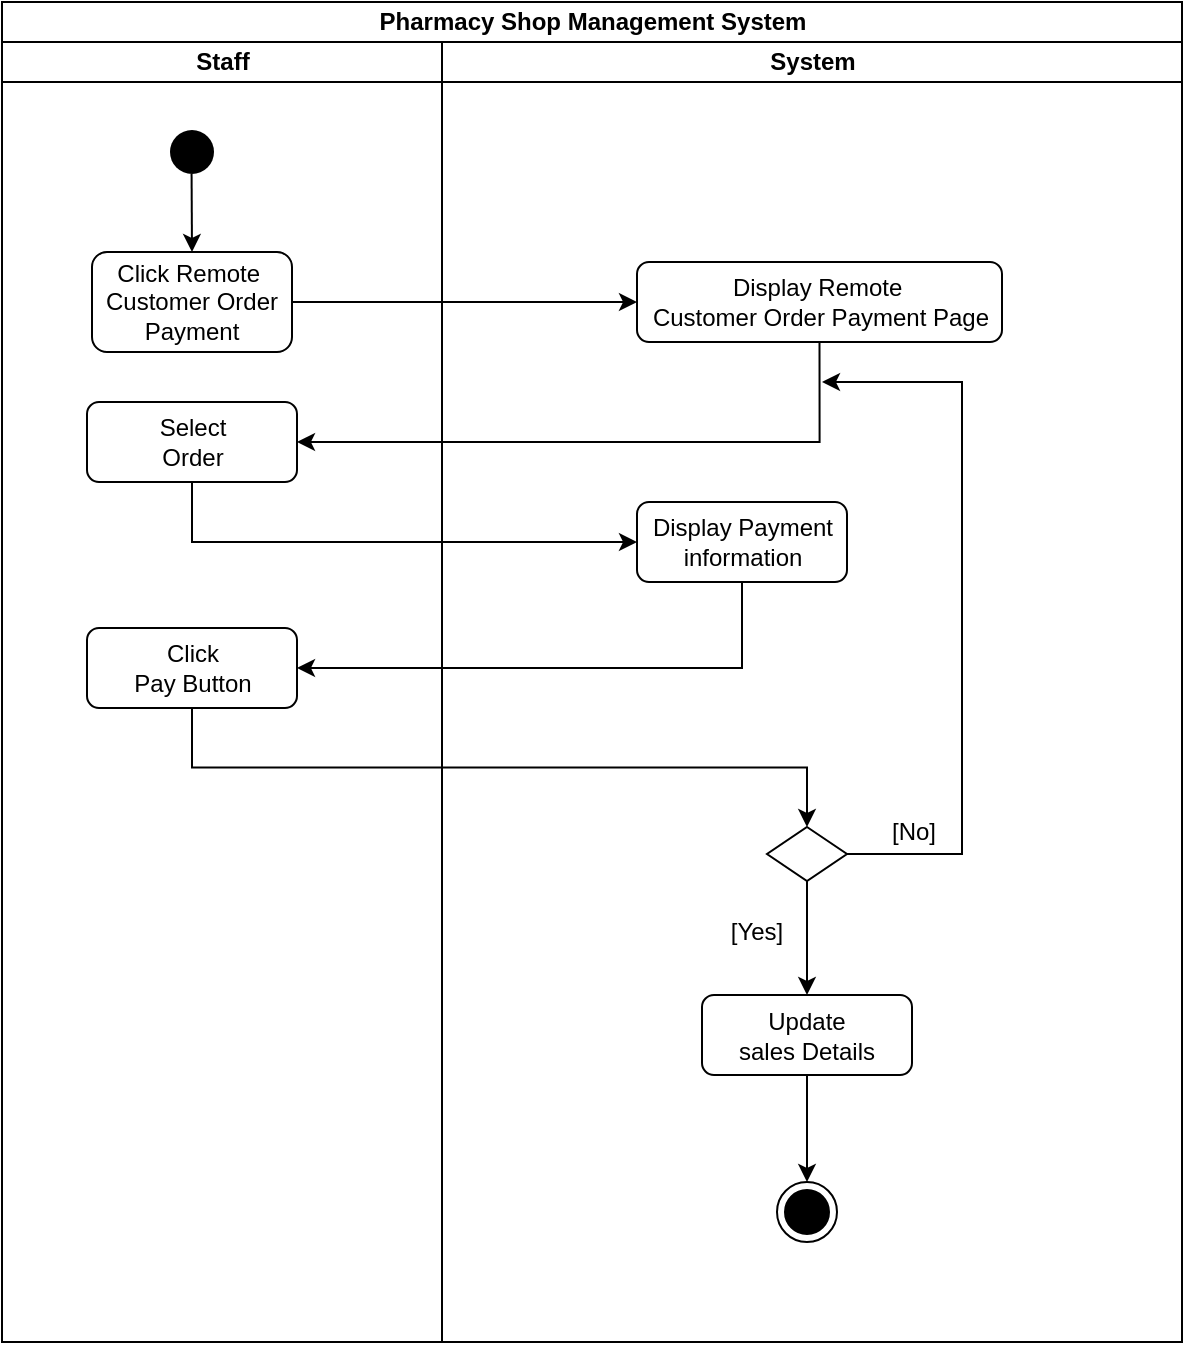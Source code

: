 <mxfile version="21.8.2" type="device">
  <diagram name="Page-1" id="e7e014a7-5840-1c2e-5031-d8a46d1fe8dd">
    <mxGraphModel dx="1050" dy="534" grid="1" gridSize="10" guides="1" tooltips="1" connect="1" arrows="1" fold="1" page="1" pageScale="1" pageWidth="1169" pageHeight="826" background="none" math="0" shadow="0">
      <root>
        <mxCell id="0" />
        <mxCell id="1" parent="0" />
        <mxCell id="5HN4UKg1Xnu_4getq7X6-49" value="Pharmacy Shop Management System" style="swimlane;childLayout=stackLayout;resizeParent=1;resizeParentMax=0;startSize=20;html=1;" parent="1" vertex="1">
          <mxGeometry x="220" y="60" width="590" height="670" as="geometry" />
        </mxCell>
        <mxCell id="5HN4UKg1Xnu_4getq7X6-50" value="Staff" style="swimlane;startSize=20;html=1;" parent="5HN4UKg1Xnu_4getq7X6-49" vertex="1">
          <mxGeometry y="20" width="220" height="650" as="geometry" />
        </mxCell>
        <mxCell id="5HN4UKg1Xnu_4getq7X6-69" style="rounded=0;orthogonalLoop=1;jettySize=auto;html=1;exitX=0.493;exitY=0.867;exitDx=0;exitDy=0;entryX=0.5;entryY=0;entryDx=0;entryDy=0;exitPerimeter=0;" parent="5HN4UKg1Xnu_4getq7X6-50" source="5" target="5HN4UKg1Xnu_4getq7X6-56" edge="1">
          <mxGeometry relative="1" as="geometry" />
        </mxCell>
        <mxCell id="5" value="" style="ellipse;shape=startState;fillColor=#000000;strokeColor=none;" parent="5HN4UKg1Xnu_4getq7X6-50" vertex="1">
          <mxGeometry x="80" y="40" width="30" height="30" as="geometry" />
        </mxCell>
        <mxCell id="5HN4UKg1Xnu_4getq7X6-56" value="Click Remote&amp;nbsp;&lt;br style=&quot;border-color: var(--border-color);&quot;&gt;Customer Order&lt;br&gt;Payment" style="rounded=1;whiteSpace=wrap;html=1;" parent="5HN4UKg1Xnu_4getq7X6-50" vertex="1">
          <mxGeometry x="45" y="105" width="100" height="50" as="geometry" />
        </mxCell>
        <mxCell id="5HN4UKg1Xnu_4getq7X6-98" value="Select&lt;br&gt;Order" style="rounded=1;whiteSpace=wrap;html=1;" parent="5HN4UKg1Xnu_4getq7X6-50" vertex="1">
          <mxGeometry x="42.5" y="180" width="105" height="40" as="geometry" />
        </mxCell>
        <mxCell id="m0uHN0fnXdyNOFm_q_yZ-54" value="Click&lt;br&gt;Pay Button" style="rounded=1;whiteSpace=wrap;html=1;" parent="5HN4UKg1Xnu_4getq7X6-50" vertex="1">
          <mxGeometry x="42.5" y="293" width="105" height="40" as="geometry" />
        </mxCell>
        <mxCell id="m0uHN0fnXdyNOFm_q_yZ-76" style="edgeStyle=orthogonalEdgeStyle;rounded=0;orthogonalLoop=1;jettySize=auto;html=1;exitX=1;exitY=0.5;exitDx=0;exitDy=0;entryX=0;entryY=0.5;entryDx=0;entryDy=0;" parent="5HN4UKg1Xnu_4getq7X6-49" source="5HN4UKg1Xnu_4getq7X6-56" target="m0uHN0fnXdyNOFm_q_yZ-75" edge="1">
          <mxGeometry relative="1" as="geometry" />
        </mxCell>
        <mxCell id="m0uHN0fnXdyNOFm_q_yZ-77" style="edgeStyle=orthogonalEdgeStyle;rounded=0;orthogonalLoop=1;jettySize=auto;html=1;exitX=0.5;exitY=1;exitDx=0;exitDy=0;entryX=1;entryY=0.5;entryDx=0;entryDy=0;" parent="5HN4UKg1Xnu_4getq7X6-49" source="m0uHN0fnXdyNOFm_q_yZ-75" target="5HN4UKg1Xnu_4getq7X6-98" edge="1">
          <mxGeometry relative="1" as="geometry" />
        </mxCell>
        <mxCell id="m0uHN0fnXdyNOFm_q_yZ-92" style="edgeStyle=orthogonalEdgeStyle;rounded=0;orthogonalLoop=1;jettySize=auto;html=1;exitX=0.5;exitY=1;exitDx=0;exitDy=0;entryX=0;entryY=0.5;entryDx=0;entryDy=0;" parent="5HN4UKg1Xnu_4getq7X6-49" source="5HN4UKg1Xnu_4getq7X6-98" target="m0uHN0fnXdyNOFm_q_yZ-91" edge="1">
          <mxGeometry relative="1" as="geometry" />
        </mxCell>
        <mxCell id="m0uHN0fnXdyNOFm_q_yZ-93" style="edgeStyle=orthogonalEdgeStyle;rounded=0;orthogonalLoop=1;jettySize=auto;html=1;exitX=0.5;exitY=1;exitDx=0;exitDy=0;entryX=1;entryY=0.5;entryDx=0;entryDy=0;" parent="5HN4UKg1Xnu_4getq7X6-49" source="m0uHN0fnXdyNOFm_q_yZ-91" target="m0uHN0fnXdyNOFm_q_yZ-54" edge="1">
          <mxGeometry relative="1" as="geometry" />
        </mxCell>
        <mxCell id="m0uHN0fnXdyNOFm_q_yZ-94" style="edgeStyle=orthogonalEdgeStyle;rounded=0;orthogonalLoop=1;jettySize=auto;html=1;exitX=0.5;exitY=1;exitDx=0;exitDy=0;entryX=0.5;entryY=0;entryDx=0;entryDy=0;" parent="5HN4UKg1Xnu_4getq7X6-49" source="m0uHN0fnXdyNOFm_q_yZ-54" target="m0uHN0fnXdyNOFm_q_yZ-53" edge="1">
          <mxGeometry relative="1" as="geometry" />
        </mxCell>
        <mxCell id="5HN4UKg1Xnu_4getq7X6-51" value="System" style="swimlane;startSize=20;html=1;" parent="5HN4UKg1Xnu_4getq7X6-49" vertex="1">
          <mxGeometry x="220" y="20" width="370" height="650" as="geometry" />
        </mxCell>
        <mxCell id="5HN4UKg1Xnu_4getq7X6-85" value="[No]" style="text;html=1;strokeColor=none;fillColor=none;align=center;verticalAlign=middle;whiteSpace=wrap;rounded=0;" parent="5HN4UKg1Xnu_4getq7X6-51" vertex="1">
          <mxGeometry x="197.5" y="380" width="76" height="30" as="geometry" />
        </mxCell>
        <mxCell id="m0uHN0fnXdyNOFm_q_yZ-81" style="edgeStyle=orthogonalEdgeStyle;rounded=0;orthogonalLoop=1;jettySize=auto;html=1;exitX=0.5;exitY=1;exitDx=0;exitDy=0;entryX=0.5;entryY=0;entryDx=0;entryDy=0;" parent="5HN4UKg1Xnu_4getq7X6-51" source="m0uHN0fnXdyNOFm_q_yZ-53" target="m0uHN0fnXdyNOFm_q_yZ-79" edge="1">
          <mxGeometry relative="1" as="geometry" />
        </mxCell>
        <mxCell id="m0uHN0fnXdyNOFm_q_yZ-96" style="rounded=0;orthogonalLoop=1;jettySize=auto;html=1;exitX=1;exitY=0.5;exitDx=0;exitDy=0;" parent="5HN4UKg1Xnu_4getq7X6-51" source="m0uHN0fnXdyNOFm_q_yZ-53" edge="1">
          <mxGeometry relative="1" as="geometry">
            <mxPoint x="190" y="170" as="targetPoint" />
            <Array as="points">
              <mxPoint x="260" y="406" />
              <mxPoint x="260" y="170" />
            </Array>
          </mxGeometry>
        </mxCell>
        <mxCell id="m0uHN0fnXdyNOFm_q_yZ-53" value="" style="rhombus;whiteSpace=wrap;html=1;" parent="5HN4UKg1Xnu_4getq7X6-51" vertex="1">
          <mxGeometry x="162.5" y="392.5" width="40" height="27" as="geometry" />
        </mxCell>
        <mxCell id="m0uHN0fnXdyNOFm_q_yZ-72" value="" style="ellipse;html=1;shape=endState;fillColor=#000000;strokeColor=#000000;" parent="5HN4UKg1Xnu_4getq7X6-51" vertex="1">
          <mxGeometry x="167.5" y="570" width="30" height="30" as="geometry" />
        </mxCell>
        <mxCell id="m0uHN0fnXdyNOFm_q_yZ-75" value="Display Remote&amp;nbsp;&lt;br style=&quot;border-color: var(--border-color);&quot;&gt;Customer Order&amp;nbsp;Payment Page" style="rounded=1;whiteSpace=wrap;html=1;" parent="5HN4UKg1Xnu_4getq7X6-51" vertex="1">
          <mxGeometry x="97.5" y="110" width="182.5" height="40" as="geometry" />
        </mxCell>
        <mxCell id="m0uHN0fnXdyNOFm_q_yZ-95" style="edgeStyle=orthogonalEdgeStyle;rounded=0;orthogonalLoop=1;jettySize=auto;html=1;exitX=0.5;exitY=1;exitDx=0;exitDy=0;entryX=0.5;entryY=0;entryDx=0;entryDy=0;" parent="5HN4UKg1Xnu_4getq7X6-51" source="m0uHN0fnXdyNOFm_q_yZ-79" target="m0uHN0fnXdyNOFm_q_yZ-72" edge="1">
          <mxGeometry relative="1" as="geometry" />
        </mxCell>
        <mxCell id="m0uHN0fnXdyNOFm_q_yZ-79" value="Update&lt;br&gt;sales Details" style="rounded=1;whiteSpace=wrap;html=1;" parent="5HN4UKg1Xnu_4getq7X6-51" vertex="1">
          <mxGeometry x="130" y="476.5" width="105" height="40" as="geometry" />
        </mxCell>
        <mxCell id="m0uHN0fnXdyNOFm_q_yZ-84" value="[Yes]" style="text;html=1;strokeColor=none;fillColor=none;align=center;verticalAlign=middle;whiteSpace=wrap;rounded=0;" parent="5HN4UKg1Xnu_4getq7X6-51" vertex="1">
          <mxGeometry x="100" y="430" width="115" height="30" as="geometry" />
        </mxCell>
        <mxCell id="m0uHN0fnXdyNOFm_q_yZ-91" value="Display Payment information" style="rounded=1;whiteSpace=wrap;html=1;" parent="5HN4UKg1Xnu_4getq7X6-51" vertex="1">
          <mxGeometry x="97.5" y="230" width="105" height="40" as="geometry" />
        </mxCell>
      </root>
    </mxGraphModel>
  </diagram>
</mxfile>
